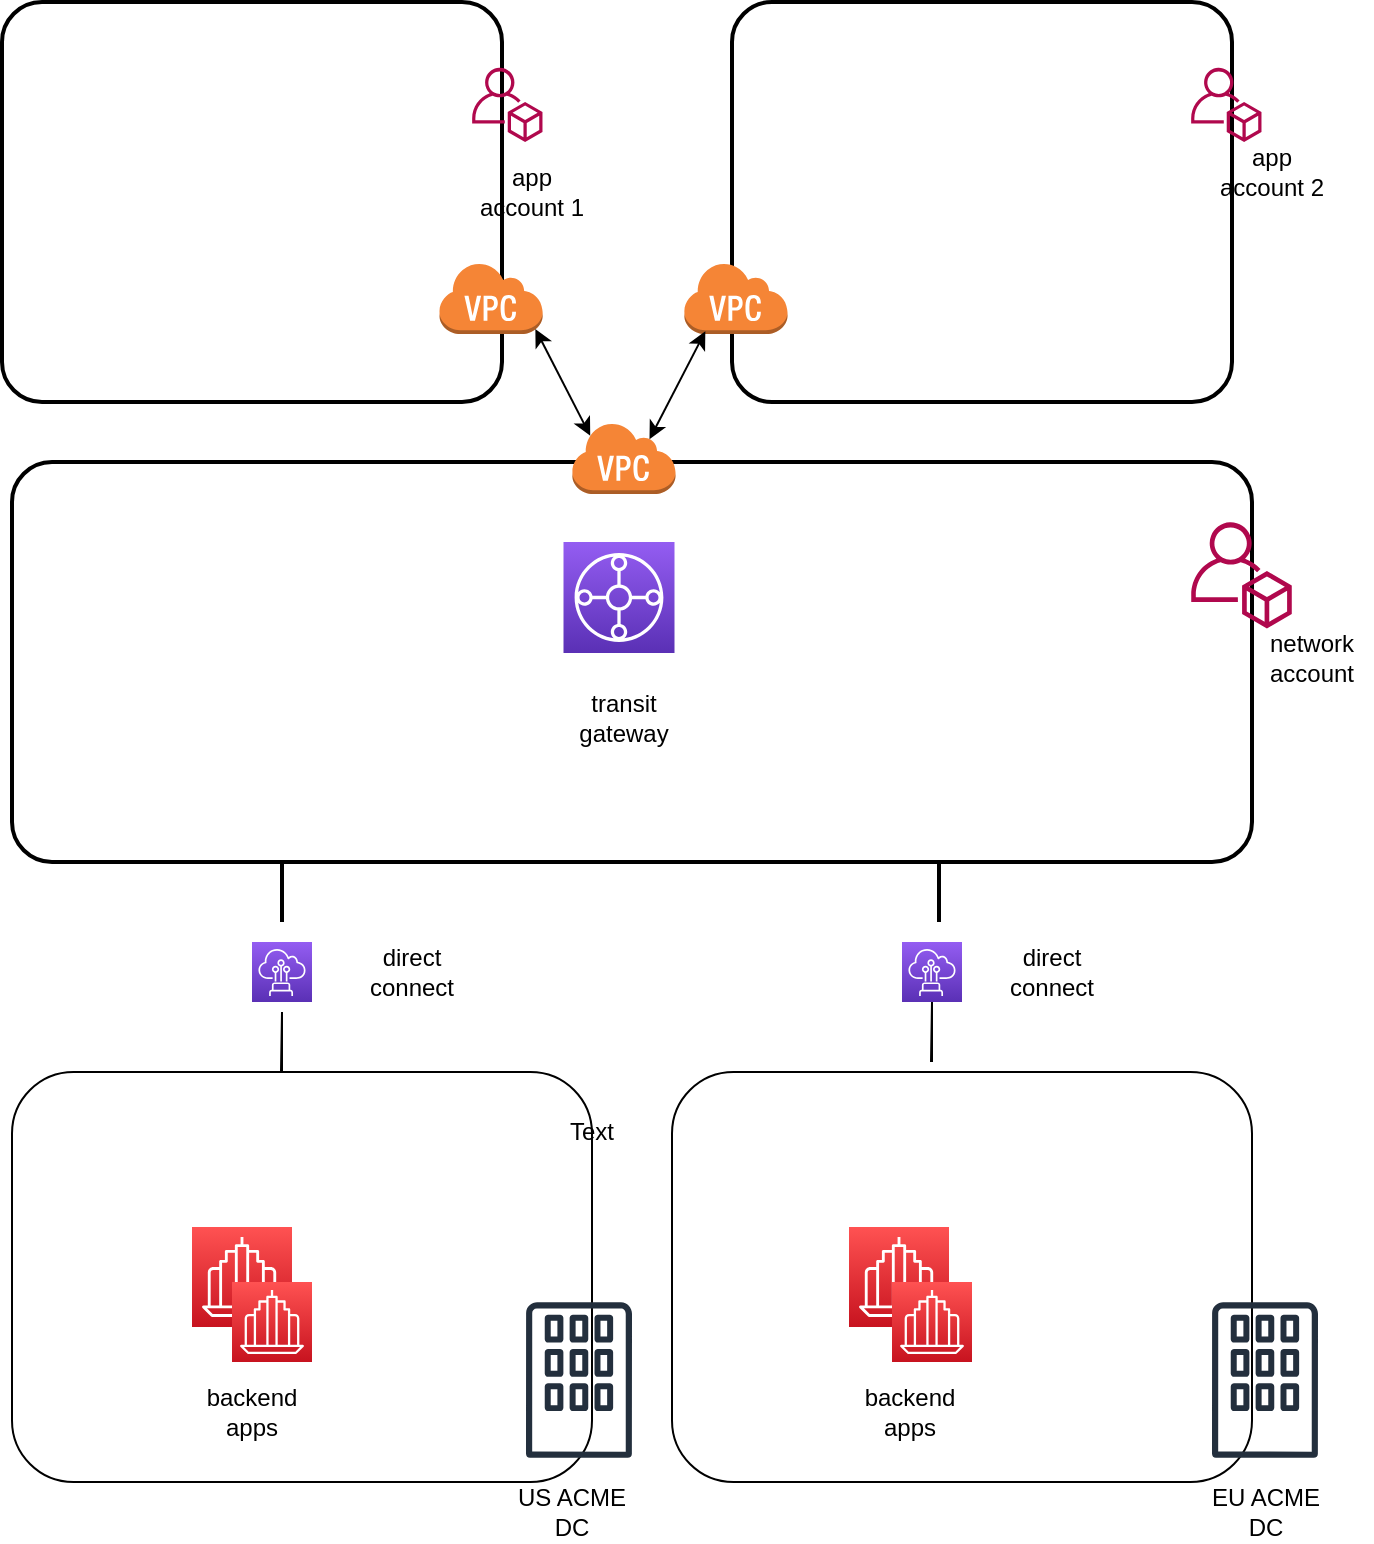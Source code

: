 <mxfile version="16.2.7" type="github">
  <diagram id="4HuPe2wkKWoafJd6I38D" name="Page-1">
    <mxGraphModel dx="782" dy="468" grid="1" gridSize="10" guides="1" tooltips="1" connect="1" arrows="1" fold="1" page="1" pageScale="1" pageWidth="827" pageHeight="1169" math="0" shadow="0">
      <root>
        <mxCell id="0" />
        <mxCell id="1" parent="0" />
        <mxCell id="_LZO-sBbdoh7nSNOkgJB-11" style="edgeStyle=orthogonalEdgeStyle;rounded=0;orthogonalLoop=1;jettySize=auto;html=1;" parent="1" edge="1">
          <mxGeometry relative="1" as="geometry">
            <mxPoint x="640" y="50" as="targetPoint" />
            <mxPoint x="640" y="50" as="sourcePoint" />
          </mxGeometry>
        </mxCell>
        <mxCell id="_LZO-sBbdoh7nSNOkgJB-5" value="" style="rounded=1;whiteSpace=wrap;html=1;" parent="1" vertex="1">
          <mxGeometry x="110" y="555" width="290" height="205" as="geometry" />
        </mxCell>
        <mxCell id="_zzJCu2hph6XqkXQWisP-1" value="" style="rounded=1;whiteSpace=wrap;html=1;" parent="1" vertex="1">
          <mxGeometry x="440" y="555" width="290" height="205" as="geometry" />
        </mxCell>
        <mxCell id="_zzJCu2hph6XqkXQWisP-3" value="" style="sketch=0;outlineConnect=0;fontColor=#232F3E;gradientColor=none;fillColor=#232F3D;strokeColor=none;dashed=0;verticalLabelPosition=bottom;verticalAlign=top;align=center;html=1;fontSize=12;fontStyle=0;aspect=fixed;pointerEvents=1;shape=mxgraph.aws4.corporate_data_center;" parent="1" vertex="1">
          <mxGeometry x="367" y="670" width="53" height="78" as="geometry" />
        </mxCell>
        <mxCell id="_zzJCu2hph6XqkXQWisP-4" value="" style="sketch=0;outlineConnect=0;fontColor=#232F3E;gradientColor=none;fillColor=#232F3D;strokeColor=none;dashed=0;verticalLabelPosition=bottom;verticalAlign=top;align=center;html=1;fontSize=12;fontStyle=0;aspect=fixed;pointerEvents=1;shape=mxgraph.aws4.corporate_data_center;" parent="1" vertex="1">
          <mxGeometry x="710" y="670" width="53" height="78" as="geometry" />
        </mxCell>
        <mxCell id="_zzJCu2hph6XqkXQWisP-5" value="US ACME DC" style="text;html=1;strokeColor=none;fillColor=none;align=center;verticalAlign=middle;whiteSpace=wrap;rounded=0;" parent="1" vertex="1">
          <mxGeometry x="360" y="760" width="60" height="30" as="geometry" />
        </mxCell>
        <mxCell id="_zzJCu2hph6XqkXQWisP-6" value="EU ACME DC" style="text;html=1;strokeColor=none;fillColor=none;align=center;verticalAlign=middle;whiteSpace=wrap;rounded=0;" parent="1" vertex="1">
          <mxGeometry x="706.5" y="760" width="60" height="30" as="geometry" />
        </mxCell>
        <mxCell id="_zzJCu2hph6XqkXQWisP-7" value="" style="sketch=0;points=[[0,0,0],[0.25,0,0],[0.5,0,0],[0.75,0,0],[1,0,0],[0,1,0],[0.25,1,0],[0.5,1,0],[0.75,1,0],[1,1,0],[0,0.25,0],[0,0.5,0],[0,0.75,0],[1,0.25,0],[1,0.5,0],[1,0.75,0]];outlineConnect=0;fontColor=#232F3E;gradientColor=#FF5252;gradientDirection=north;fillColor=#C7131F;strokeColor=#ffffff;dashed=0;verticalLabelPosition=bottom;verticalAlign=top;align=center;html=1;fontSize=12;fontStyle=0;aspect=fixed;shape=mxgraph.aws4.resourceIcon;resIcon=mxgraph.aws4.business_application;" parent="1" vertex="1">
          <mxGeometry x="200" y="632.5" width="50" height="50" as="geometry" />
        </mxCell>
        <mxCell id="_zzJCu2hph6XqkXQWisP-8" value="" style="sketch=0;points=[[0,0,0],[0.25,0,0],[0.5,0,0],[0.75,0,0],[1,0,0],[0,1,0],[0.25,1,0],[0.5,1,0],[0.75,1,0],[1,1,0],[0,0.25,0],[0,0.5,0],[0,0.75,0],[1,0.25,0],[1,0.5,0],[1,0.75,0]];outlineConnect=0;fontColor=#232F3E;gradientColor=#FF5252;gradientDirection=north;fillColor=#C7131F;strokeColor=#ffffff;dashed=0;verticalLabelPosition=bottom;verticalAlign=top;align=center;html=1;fontSize=12;fontStyle=0;aspect=fixed;shape=mxgraph.aws4.resourceIcon;resIcon=mxgraph.aws4.business_application;" parent="1" vertex="1">
          <mxGeometry x="528.5" y="632.5" width="50" height="50" as="geometry" />
        </mxCell>
        <mxCell id="_zzJCu2hph6XqkXQWisP-9" value="" style="sketch=0;points=[[0,0,0],[0.25,0,0],[0.5,0,0],[0.75,0,0],[1,0,0],[0,1,0],[0.25,1,0],[0.5,1,0],[0.75,1,0],[1,1,0],[0,0.25,0],[0,0.5,0],[0,0.75,0],[1,0.25,0],[1,0.5,0],[1,0.75,0]];outlineConnect=0;fontColor=#232F3E;gradientColor=#FF5252;gradientDirection=north;fillColor=#C7131F;strokeColor=#ffffff;dashed=0;verticalLabelPosition=bottom;verticalAlign=top;align=center;html=1;fontSize=12;fontStyle=0;aspect=fixed;shape=mxgraph.aws4.resourceIcon;resIcon=mxgraph.aws4.business_application;" parent="1" vertex="1">
          <mxGeometry x="550" y="660" width="40" height="40" as="geometry" />
        </mxCell>
        <mxCell id="_zzJCu2hph6XqkXQWisP-10" value="" style="sketch=0;points=[[0,0,0],[0.25,0,0],[0.5,0,0],[0.75,0,0],[1,0,0],[0,1,0],[0.25,1,0],[0.5,1,0],[0.75,1,0],[1,1,0],[0,0.25,0],[0,0.5,0],[0,0.75,0],[1,0.25,0],[1,0.5,0],[1,0.75,0]];outlineConnect=0;fontColor=#232F3E;gradientColor=#FF5252;gradientDirection=north;fillColor=#C7131F;strokeColor=#ffffff;dashed=0;verticalLabelPosition=bottom;verticalAlign=top;align=center;html=1;fontSize=12;fontStyle=0;aspect=fixed;shape=mxgraph.aws4.resourceIcon;resIcon=mxgraph.aws4.business_application;" parent="1" vertex="1">
          <mxGeometry x="220" y="660" width="40" height="40" as="geometry" />
        </mxCell>
        <mxCell id="_zzJCu2hph6XqkXQWisP-12" value="Text" style="text;html=1;strokeColor=none;fillColor=none;align=center;verticalAlign=middle;whiteSpace=wrap;rounded=0;" parent="1" vertex="1">
          <mxGeometry x="370" y="570" width="60" height="30" as="geometry" />
        </mxCell>
        <mxCell id="_zzJCu2hph6XqkXQWisP-13" value="backend apps" style="text;html=1;strokeColor=none;fillColor=none;align=center;verticalAlign=middle;whiteSpace=wrap;rounded=0;" parent="1" vertex="1">
          <mxGeometry x="200" y="710" width="60" height="30" as="geometry" />
        </mxCell>
        <mxCell id="_zzJCu2hph6XqkXQWisP-14" value="backend apps" style="text;html=1;strokeColor=none;fillColor=none;align=center;verticalAlign=middle;whiteSpace=wrap;rounded=0;" parent="1" vertex="1">
          <mxGeometry x="528.5" y="710" width="60" height="30" as="geometry" />
        </mxCell>
        <mxCell id="_zzJCu2hph6XqkXQWisP-18" value="" style="sketch=0;points=[[0,0,0],[0.25,0,0],[0.5,0,0],[0.75,0,0],[1,0,0],[0,1,0],[0.25,1,0],[0.5,1,0],[0.75,1,0],[1,1,0],[0,0.25,0],[0,0.5,0],[0,0.75,0],[1,0.25,0],[1,0.5,0],[1,0.75,0]];outlineConnect=0;fontColor=#232F3E;gradientColor=#945DF2;gradientDirection=north;fillColor=#5A30B5;strokeColor=#ffffff;dashed=0;verticalLabelPosition=bottom;verticalAlign=top;align=center;html=1;fontSize=12;fontStyle=0;aspect=fixed;shape=mxgraph.aws4.resourceIcon;resIcon=mxgraph.aws4.direct_connect;" parent="1" vertex="1">
          <mxGeometry x="230" y="490" width="30" height="30" as="geometry" />
        </mxCell>
        <mxCell id="_zzJCu2hph6XqkXQWisP-19" value="" style="sketch=0;points=[[0,0,0],[0.25,0,0],[0.5,0,0],[0.75,0,0],[1,0,0],[0,1,0],[0.25,1,0],[0.5,1,0],[0.75,1,0],[1,1,0],[0,0.25,0],[0,0.5,0],[0,0.75,0],[1,0.25,0],[1,0.5,0],[1,0.75,0]];outlineConnect=0;fontColor=#232F3E;gradientColor=#945DF2;gradientDirection=north;fillColor=#5A30B5;strokeColor=#ffffff;dashed=0;verticalLabelPosition=bottom;verticalAlign=top;align=center;html=1;fontSize=12;fontStyle=0;aspect=fixed;shape=mxgraph.aws4.resourceIcon;resIcon=mxgraph.aws4.direct_connect;" parent="1" vertex="1">
          <mxGeometry x="555" y="490" width="30" height="30" as="geometry" />
        </mxCell>
        <mxCell id="_zzJCu2hph6XqkXQWisP-20" value="direct connect" style="text;html=1;strokeColor=none;fillColor=none;align=center;verticalAlign=middle;whiteSpace=wrap;rounded=0;" parent="1" vertex="1">
          <mxGeometry x="280" y="490" width="60" height="30" as="geometry" />
        </mxCell>
        <mxCell id="_zzJCu2hph6XqkXQWisP-21" value="direct connect" style="text;html=1;strokeColor=none;fillColor=none;align=center;verticalAlign=middle;whiteSpace=wrap;rounded=0;" parent="1" vertex="1">
          <mxGeometry x="600" y="490" width="60" height="30" as="geometry" />
        </mxCell>
        <mxCell id="_zzJCu2hph6XqkXQWisP-27" value="" style="endArrow=none;html=1;rounded=0;" parent="1" edge="1">
          <mxGeometry width="50" height="50" relative="1" as="geometry">
            <mxPoint x="244.5" y="555" as="sourcePoint" />
            <mxPoint x="245" y="555" as="targetPoint" />
            <Array as="points">
              <mxPoint x="245" y="525" />
            </Array>
          </mxGeometry>
        </mxCell>
        <mxCell id="_zzJCu2hph6XqkXQWisP-28" value="" style="endArrow=none;html=1;rounded=0;" parent="1" edge="1">
          <mxGeometry width="50" height="50" relative="1" as="geometry">
            <mxPoint x="569.5" y="550" as="sourcePoint" />
            <mxPoint x="570" y="550" as="targetPoint" />
            <Array as="points">
              <mxPoint x="570" y="520" />
            </Array>
          </mxGeometry>
        </mxCell>
        <mxCell id="_zzJCu2hph6XqkXQWisP-29" value="" style="line;strokeWidth=2;direction=south;html=1;" parent="1" vertex="1">
          <mxGeometry x="240" y="450" width="10" height="30" as="geometry" />
        </mxCell>
        <mxCell id="_zzJCu2hph6XqkXQWisP-32" value="" style="line;strokeWidth=2;direction=south;html=1;" parent="1" vertex="1">
          <mxGeometry x="568.5" y="450" width="10" height="30" as="geometry" />
        </mxCell>
        <mxCell id="_zzJCu2hph6XqkXQWisP-36" value="" style="rounded=1;arcSize=10;dashed=0;fillColor=none;gradientColor=none;strokeWidth=2;" parent="1" vertex="1">
          <mxGeometry x="110" y="250" width="620" height="200" as="geometry" />
        </mxCell>
        <mxCell id="_zzJCu2hph6XqkXQWisP-37" value="" style="dashed=0;html=1;shape=mxgraph.aws3.virtual_private_cloud;fillColor=#F58536;gradientColor=none;dashed=0;" parent="1" vertex="1">
          <mxGeometry x="389.75" y="230" width="52" height="36" as="geometry" />
        </mxCell>
        <mxCell id="nmErx-qGgB_WlYyl9HkI-1" value="" style="sketch=0;outlineConnect=0;fontColor=#232F3E;gradientColor=none;fillColor=#B0084D;strokeColor=none;dashed=0;verticalLabelPosition=bottom;verticalAlign=top;align=center;html=1;fontSize=12;fontStyle=0;aspect=fixed;pointerEvents=1;shape=mxgraph.aws4.organizations_account;" vertex="1" parent="1">
          <mxGeometry x="699.5" y="280" width="50.5" height="53.23" as="geometry" />
        </mxCell>
        <mxCell id="nmErx-qGgB_WlYyl9HkI-2" value="network account" style="text;html=1;strokeColor=none;fillColor=none;align=center;verticalAlign=middle;whiteSpace=wrap;rounded=0;" vertex="1" parent="1">
          <mxGeometry x="730" y="333.23" width="60" height="30" as="geometry" />
        </mxCell>
        <mxCell id="nmErx-qGgB_WlYyl9HkI-3" value="" style="sketch=0;points=[[0,0,0],[0.25,0,0],[0.5,0,0],[0.75,0,0],[1,0,0],[0,1,0],[0.25,1,0],[0.5,1,0],[0.75,1,0],[1,1,0],[0,0.25,0],[0,0.5,0],[0,0.75,0],[1,0.25,0],[1,0.5,0],[1,0.75,0]];outlineConnect=0;fontColor=#232F3E;gradientColor=#945DF2;gradientDirection=north;fillColor=#5A30B5;strokeColor=#ffffff;dashed=0;verticalLabelPosition=bottom;verticalAlign=top;align=center;html=1;fontSize=12;fontStyle=0;aspect=fixed;shape=mxgraph.aws4.resourceIcon;resIcon=mxgraph.aws4.transit_gateway;" vertex="1" parent="1">
          <mxGeometry x="385.75" y="290" width="55.5" height="55.5" as="geometry" />
        </mxCell>
        <mxCell id="nmErx-qGgB_WlYyl9HkI-4" value="transit gateway" style="text;html=1;strokeColor=none;fillColor=none;align=center;verticalAlign=middle;whiteSpace=wrap;rounded=0;" vertex="1" parent="1">
          <mxGeometry x="385.75" y="363.23" width="60" height="30" as="geometry" />
        </mxCell>
        <mxCell id="nmErx-qGgB_WlYyl9HkI-5" value="" style="rounded=1;arcSize=10;dashed=0;fillColor=none;gradientColor=none;strokeWidth=2;" vertex="1" parent="1">
          <mxGeometry x="105" y="20" width="250" height="200" as="geometry" />
        </mxCell>
        <mxCell id="nmErx-qGgB_WlYyl9HkI-6" value="" style="rounded=1;arcSize=10;dashed=0;fillColor=none;gradientColor=none;strokeWidth=2;" vertex="1" parent="1">
          <mxGeometry x="470" y="20" width="250" height="200" as="geometry" />
        </mxCell>
        <mxCell id="nmErx-qGgB_WlYyl9HkI-7" value="" style="dashed=0;html=1;shape=mxgraph.aws3.virtual_private_cloud;fillColor=#F58536;gradientColor=none;dashed=0;" vertex="1" parent="1">
          <mxGeometry x="323.32" y="150" width="52" height="36" as="geometry" />
        </mxCell>
        <mxCell id="nmErx-qGgB_WlYyl9HkI-8" value="" style="dashed=0;html=1;shape=mxgraph.aws3.virtual_private_cloud;fillColor=#F58536;gradientColor=none;dashed=0;" vertex="1" parent="1">
          <mxGeometry x="445.75" y="150" width="52" height="36" as="geometry" />
        </mxCell>
        <mxCell id="nmErx-qGgB_WlYyl9HkI-9" value="" style="sketch=0;outlineConnect=0;fontColor=#232F3E;gradientColor=none;fillColor=#B0084D;strokeColor=none;dashed=0;verticalLabelPosition=bottom;verticalAlign=top;align=center;html=1;fontSize=12;fontStyle=0;aspect=fixed;pointerEvents=1;shape=mxgraph.aws4.organizations_account;" vertex="1" parent="1">
          <mxGeometry x="699.5" y="52.77" width="35.32" height="37.23" as="geometry" />
        </mxCell>
        <mxCell id="nmErx-qGgB_WlYyl9HkI-10" value="" style="sketch=0;outlineConnect=0;fontColor=#232F3E;gradientColor=none;fillColor=#B0084D;strokeColor=none;dashed=0;verticalLabelPosition=bottom;verticalAlign=top;align=center;html=1;fontSize=12;fontStyle=0;aspect=fixed;pointerEvents=1;shape=mxgraph.aws4.organizations_account;" vertex="1" parent="1">
          <mxGeometry x="340" y="52.77" width="35.32" height="37.23" as="geometry" />
        </mxCell>
        <mxCell id="nmErx-qGgB_WlYyl9HkI-11" value="app account 1" style="text;html=1;strokeColor=none;fillColor=none;align=center;verticalAlign=middle;whiteSpace=wrap;rounded=0;" vertex="1" parent="1">
          <mxGeometry x="340" y="100" width="60" height="30" as="geometry" />
        </mxCell>
        <mxCell id="nmErx-qGgB_WlYyl9HkI-12" value="app account 2" style="text;html=1;strokeColor=none;fillColor=none;align=center;verticalAlign=middle;whiteSpace=wrap;rounded=0;" vertex="1" parent="1">
          <mxGeometry x="710" y="90" width="60" height="30" as="geometry" />
        </mxCell>
        <mxCell id="nmErx-qGgB_WlYyl9HkI-13" value="" style="endArrow=classic;startArrow=classic;html=1;rounded=0;exitX=0.18;exitY=0.19;exitDx=0;exitDy=0;exitPerimeter=0;entryX=0.93;entryY=0.93;entryDx=0;entryDy=0;entryPerimeter=0;" edge="1" parent="1" source="_zzJCu2hph6XqkXQWisP-37" target="nmErx-qGgB_WlYyl9HkI-7">
          <mxGeometry width="50" height="50" relative="1" as="geometry">
            <mxPoint x="335.75" y="250" as="sourcePoint" />
            <mxPoint x="385.75" y="200" as="targetPoint" />
          </mxGeometry>
        </mxCell>
        <mxCell id="nmErx-qGgB_WlYyl9HkI-15" value="" style="endArrow=classic;startArrow=classic;html=1;rounded=0;entryX=0.21;entryY=0.963;entryDx=0;entryDy=0;entryPerimeter=0;exitX=0.75;exitY=0.24;exitDx=0;exitDy=0;exitPerimeter=0;" edge="1" parent="1" source="_zzJCu2hph6XqkXQWisP-37" target="nmErx-qGgB_WlYyl9HkI-8">
          <mxGeometry width="50" height="50" relative="1" as="geometry">
            <mxPoint x="420" y="230" as="sourcePoint" />
            <mxPoint x="381.68" y="193.48" as="targetPoint" />
          </mxGeometry>
        </mxCell>
      </root>
    </mxGraphModel>
  </diagram>
</mxfile>

